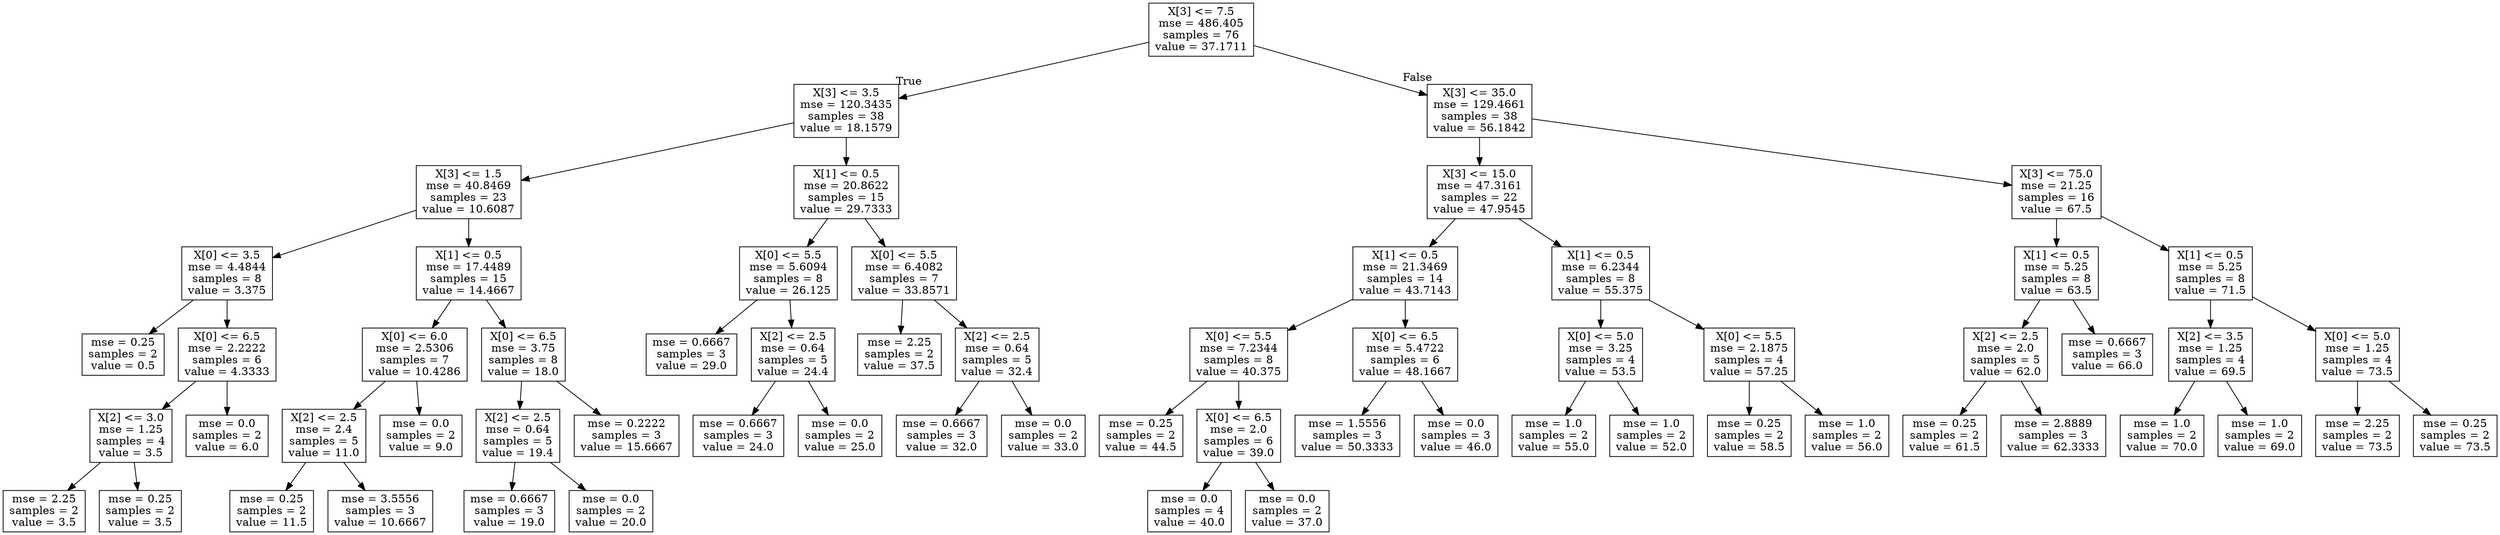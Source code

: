digraph Tree {
node [shape=box] ;
0 [label="X[3] <= 7.5\nmse = 486.405\nsamples = 76\nvalue = 37.1711"] ;
1 [label="X[3] <= 3.5\nmse = 120.3435\nsamples = 38\nvalue = 18.1579"] ;
0 -> 1 [labeldistance=2.5, labelangle=45, headlabel="True"] ;
2 [label="X[3] <= 1.5\nmse = 40.8469\nsamples = 23\nvalue = 10.6087"] ;
1 -> 2 ;
3 [label="X[0] <= 3.5\nmse = 4.4844\nsamples = 8\nvalue = 3.375"] ;
2 -> 3 ;
4 [label="mse = 0.25\nsamples = 2\nvalue = 0.5"] ;
3 -> 4 ;
5 [label="X[0] <= 6.5\nmse = 2.2222\nsamples = 6\nvalue = 4.3333"] ;
3 -> 5 ;
6 [label="X[2] <= 3.0\nmse = 1.25\nsamples = 4\nvalue = 3.5"] ;
5 -> 6 ;
7 [label="mse = 2.25\nsamples = 2\nvalue = 3.5"] ;
6 -> 7 ;
8 [label="mse = 0.25\nsamples = 2\nvalue = 3.5"] ;
6 -> 8 ;
9 [label="mse = 0.0\nsamples = 2\nvalue = 6.0"] ;
5 -> 9 ;
10 [label="X[1] <= 0.5\nmse = 17.4489\nsamples = 15\nvalue = 14.4667"] ;
2 -> 10 ;
11 [label="X[0] <= 6.0\nmse = 2.5306\nsamples = 7\nvalue = 10.4286"] ;
10 -> 11 ;
12 [label="X[2] <= 2.5\nmse = 2.4\nsamples = 5\nvalue = 11.0"] ;
11 -> 12 ;
13 [label="mse = 0.25\nsamples = 2\nvalue = 11.5"] ;
12 -> 13 ;
14 [label="mse = 3.5556\nsamples = 3\nvalue = 10.6667"] ;
12 -> 14 ;
15 [label="mse = 0.0\nsamples = 2\nvalue = 9.0"] ;
11 -> 15 ;
16 [label="X[0] <= 6.5\nmse = 3.75\nsamples = 8\nvalue = 18.0"] ;
10 -> 16 ;
17 [label="X[2] <= 2.5\nmse = 0.64\nsamples = 5\nvalue = 19.4"] ;
16 -> 17 ;
18 [label="mse = 0.6667\nsamples = 3\nvalue = 19.0"] ;
17 -> 18 ;
19 [label="mse = 0.0\nsamples = 2\nvalue = 20.0"] ;
17 -> 19 ;
20 [label="mse = 0.2222\nsamples = 3\nvalue = 15.6667"] ;
16 -> 20 ;
21 [label="X[1] <= 0.5\nmse = 20.8622\nsamples = 15\nvalue = 29.7333"] ;
1 -> 21 ;
22 [label="X[0] <= 5.5\nmse = 5.6094\nsamples = 8\nvalue = 26.125"] ;
21 -> 22 ;
23 [label="mse = 0.6667\nsamples = 3\nvalue = 29.0"] ;
22 -> 23 ;
24 [label="X[2] <= 2.5\nmse = 0.64\nsamples = 5\nvalue = 24.4"] ;
22 -> 24 ;
25 [label="mse = 0.6667\nsamples = 3\nvalue = 24.0"] ;
24 -> 25 ;
26 [label="mse = 0.0\nsamples = 2\nvalue = 25.0"] ;
24 -> 26 ;
27 [label="X[0] <= 5.5\nmse = 6.4082\nsamples = 7\nvalue = 33.8571"] ;
21 -> 27 ;
28 [label="mse = 2.25\nsamples = 2\nvalue = 37.5"] ;
27 -> 28 ;
29 [label="X[2] <= 2.5\nmse = 0.64\nsamples = 5\nvalue = 32.4"] ;
27 -> 29 ;
30 [label="mse = 0.6667\nsamples = 3\nvalue = 32.0"] ;
29 -> 30 ;
31 [label="mse = 0.0\nsamples = 2\nvalue = 33.0"] ;
29 -> 31 ;
32 [label="X[3] <= 35.0\nmse = 129.4661\nsamples = 38\nvalue = 56.1842"] ;
0 -> 32 [labeldistance=2.5, labelangle=-45, headlabel="False"] ;
33 [label="X[3] <= 15.0\nmse = 47.3161\nsamples = 22\nvalue = 47.9545"] ;
32 -> 33 ;
34 [label="X[1] <= 0.5\nmse = 21.3469\nsamples = 14\nvalue = 43.7143"] ;
33 -> 34 ;
35 [label="X[0] <= 5.5\nmse = 7.2344\nsamples = 8\nvalue = 40.375"] ;
34 -> 35 ;
36 [label="mse = 0.25\nsamples = 2\nvalue = 44.5"] ;
35 -> 36 ;
37 [label="X[0] <= 6.5\nmse = 2.0\nsamples = 6\nvalue = 39.0"] ;
35 -> 37 ;
38 [label="mse = 0.0\nsamples = 4\nvalue = 40.0"] ;
37 -> 38 ;
39 [label="mse = 0.0\nsamples = 2\nvalue = 37.0"] ;
37 -> 39 ;
40 [label="X[0] <= 6.5\nmse = 5.4722\nsamples = 6\nvalue = 48.1667"] ;
34 -> 40 ;
41 [label="mse = 1.5556\nsamples = 3\nvalue = 50.3333"] ;
40 -> 41 ;
42 [label="mse = 0.0\nsamples = 3\nvalue = 46.0"] ;
40 -> 42 ;
43 [label="X[1] <= 0.5\nmse = 6.2344\nsamples = 8\nvalue = 55.375"] ;
33 -> 43 ;
44 [label="X[0] <= 5.0\nmse = 3.25\nsamples = 4\nvalue = 53.5"] ;
43 -> 44 ;
45 [label="mse = 1.0\nsamples = 2\nvalue = 55.0"] ;
44 -> 45 ;
46 [label="mse = 1.0\nsamples = 2\nvalue = 52.0"] ;
44 -> 46 ;
47 [label="X[0] <= 5.5\nmse = 2.1875\nsamples = 4\nvalue = 57.25"] ;
43 -> 47 ;
48 [label="mse = 0.25\nsamples = 2\nvalue = 58.5"] ;
47 -> 48 ;
49 [label="mse = 1.0\nsamples = 2\nvalue = 56.0"] ;
47 -> 49 ;
50 [label="X[3] <= 75.0\nmse = 21.25\nsamples = 16\nvalue = 67.5"] ;
32 -> 50 ;
51 [label="X[1] <= 0.5\nmse = 5.25\nsamples = 8\nvalue = 63.5"] ;
50 -> 51 ;
52 [label="X[2] <= 2.5\nmse = 2.0\nsamples = 5\nvalue = 62.0"] ;
51 -> 52 ;
53 [label="mse = 0.25\nsamples = 2\nvalue = 61.5"] ;
52 -> 53 ;
54 [label="mse = 2.8889\nsamples = 3\nvalue = 62.3333"] ;
52 -> 54 ;
55 [label="mse = 0.6667\nsamples = 3\nvalue = 66.0"] ;
51 -> 55 ;
56 [label="X[1] <= 0.5\nmse = 5.25\nsamples = 8\nvalue = 71.5"] ;
50 -> 56 ;
57 [label="X[2] <= 3.5\nmse = 1.25\nsamples = 4\nvalue = 69.5"] ;
56 -> 57 ;
58 [label="mse = 1.0\nsamples = 2\nvalue = 70.0"] ;
57 -> 58 ;
59 [label="mse = 1.0\nsamples = 2\nvalue = 69.0"] ;
57 -> 59 ;
60 [label="X[0] <= 5.0\nmse = 1.25\nsamples = 4\nvalue = 73.5"] ;
56 -> 60 ;
61 [label="mse = 2.25\nsamples = 2\nvalue = 73.5"] ;
60 -> 61 ;
62 [label="mse = 0.25\nsamples = 2\nvalue = 73.5"] ;
60 -> 62 ;
}